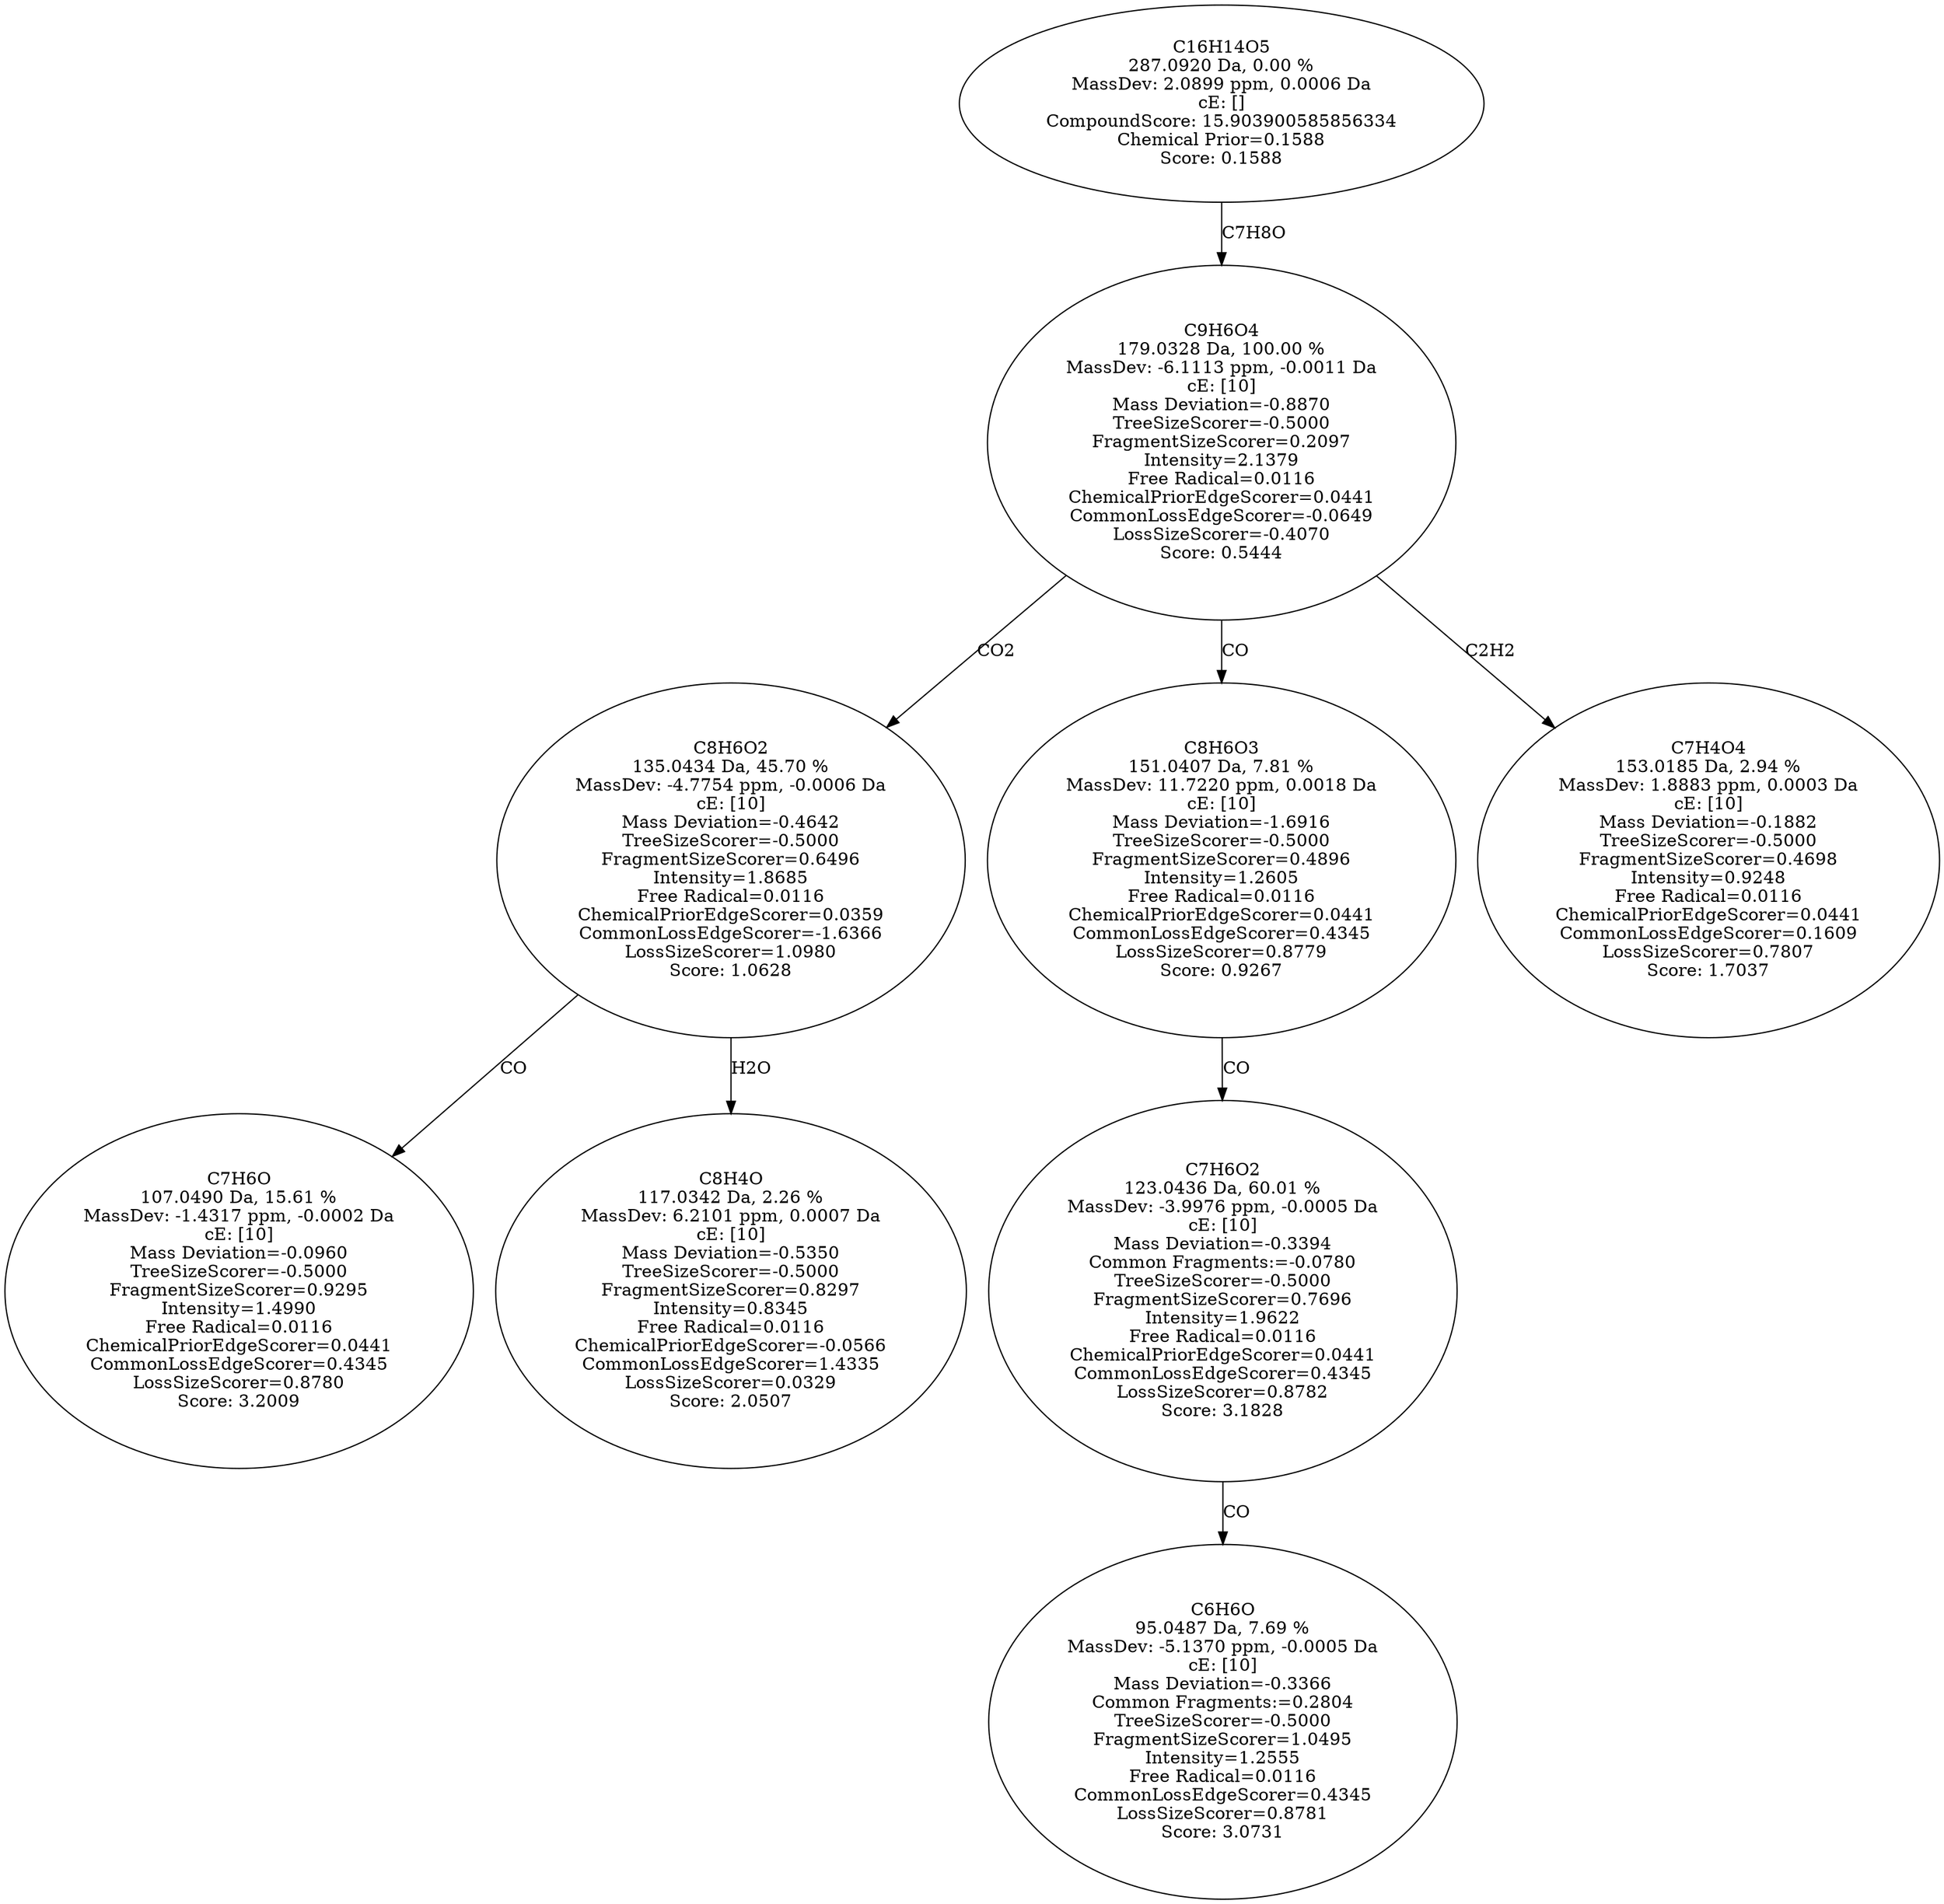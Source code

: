 strict digraph {
v1 [label="C7H6O\n107.0490 Da, 15.61 %\nMassDev: -1.4317 ppm, -0.0002 Da\ncE: [10]\nMass Deviation=-0.0960\nTreeSizeScorer=-0.5000\nFragmentSizeScorer=0.9295\nIntensity=1.4990\nFree Radical=0.0116\nChemicalPriorEdgeScorer=0.0441\nCommonLossEdgeScorer=0.4345\nLossSizeScorer=0.8780\nScore: 3.2009"];
v2 [label="C8H4O\n117.0342 Da, 2.26 %\nMassDev: 6.2101 ppm, 0.0007 Da\ncE: [10]\nMass Deviation=-0.5350\nTreeSizeScorer=-0.5000\nFragmentSizeScorer=0.8297\nIntensity=0.8345\nFree Radical=0.0116\nChemicalPriorEdgeScorer=-0.0566\nCommonLossEdgeScorer=1.4335\nLossSizeScorer=0.0329\nScore: 2.0507"];
v3 [label="C8H6O2\n135.0434 Da, 45.70 %\nMassDev: -4.7754 ppm, -0.0006 Da\ncE: [10]\nMass Deviation=-0.4642\nTreeSizeScorer=-0.5000\nFragmentSizeScorer=0.6496\nIntensity=1.8685\nFree Radical=0.0116\nChemicalPriorEdgeScorer=0.0359\nCommonLossEdgeScorer=-1.6366\nLossSizeScorer=1.0980\nScore: 1.0628"];
v4 [label="C6H6O\n95.0487 Da, 7.69 %\nMassDev: -5.1370 ppm, -0.0005 Da\ncE: [10]\nMass Deviation=-0.3366\nCommon Fragments:=0.2804\nTreeSizeScorer=-0.5000\nFragmentSizeScorer=1.0495\nIntensity=1.2555\nFree Radical=0.0116\nCommonLossEdgeScorer=0.4345\nLossSizeScorer=0.8781\nScore: 3.0731"];
v5 [label="C7H6O2\n123.0436 Da, 60.01 %\nMassDev: -3.9976 ppm, -0.0005 Da\ncE: [10]\nMass Deviation=-0.3394\nCommon Fragments:=-0.0780\nTreeSizeScorer=-0.5000\nFragmentSizeScorer=0.7696\nIntensity=1.9622\nFree Radical=0.0116\nChemicalPriorEdgeScorer=0.0441\nCommonLossEdgeScorer=0.4345\nLossSizeScorer=0.8782\nScore: 3.1828"];
v6 [label="C8H6O3\n151.0407 Da, 7.81 %\nMassDev: 11.7220 ppm, 0.0018 Da\ncE: [10]\nMass Deviation=-1.6916\nTreeSizeScorer=-0.5000\nFragmentSizeScorer=0.4896\nIntensity=1.2605\nFree Radical=0.0116\nChemicalPriorEdgeScorer=0.0441\nCommonLossEdgeScorer=0.4345\nLossSizeScorer=0.8779\nScore: 0.9267"];
v7 [label="C7H4O4\n153.0185 Da, 2.94 %\nMassDev: 1.8883 ppm, 0.0003 Da\ncE: [10]\nMass Deviation=-0.1882\nTreeSizeScorer=-0.5000\nFragmentSizeScorer=0.4698\nIntensity=0.9248\nFree Radical=0.0116\nChemicalPriorEdgeScorer=0.0441\nCommonLossEdgeScorer=0.1609\nLossSizeScorer=0.7807\nScore: 1.7037"];
v8 [label="C9H6O4\n179.0328 Da, 100.00 %\nMassDev: -6.1113 ppm, -0.0011 Da\ncE: [10]\nMass Deviation=-0.8870\nTreeSizeScorer=-0.5000\nFragmentSizeScorer=0.2097\nIntensity=2.1379\nFree Radical=0.0116\nChemicalPriorEdgeScorer=0.0441\nCommonLossEdgeScorer=-0.0649\nLossSizeScorer=-0.4070\nScore: 0.5444"];
v9 [label="C16H14O5\n287.0920 Da, 0.00 %\nMassDev: 2.0899 ppm, 0.0006 Da\ncE: []\nCompoundScore: 15.903900585856334\nChemical Prior=0.1588\nScore: 0.1588"];
v3 -> v1 [label="CO"];
v3 -> v2 [label="H2O"];
v8 -> v3 [label="CO2"];
v5 -> v4 [label="CO"];
v6 -> v5 [label="CO"];
v8 -> v6 [label="CO"];
v8 -> v7 [label="C2H2"];
v9 -> v8 [label="C7H8O"];
}